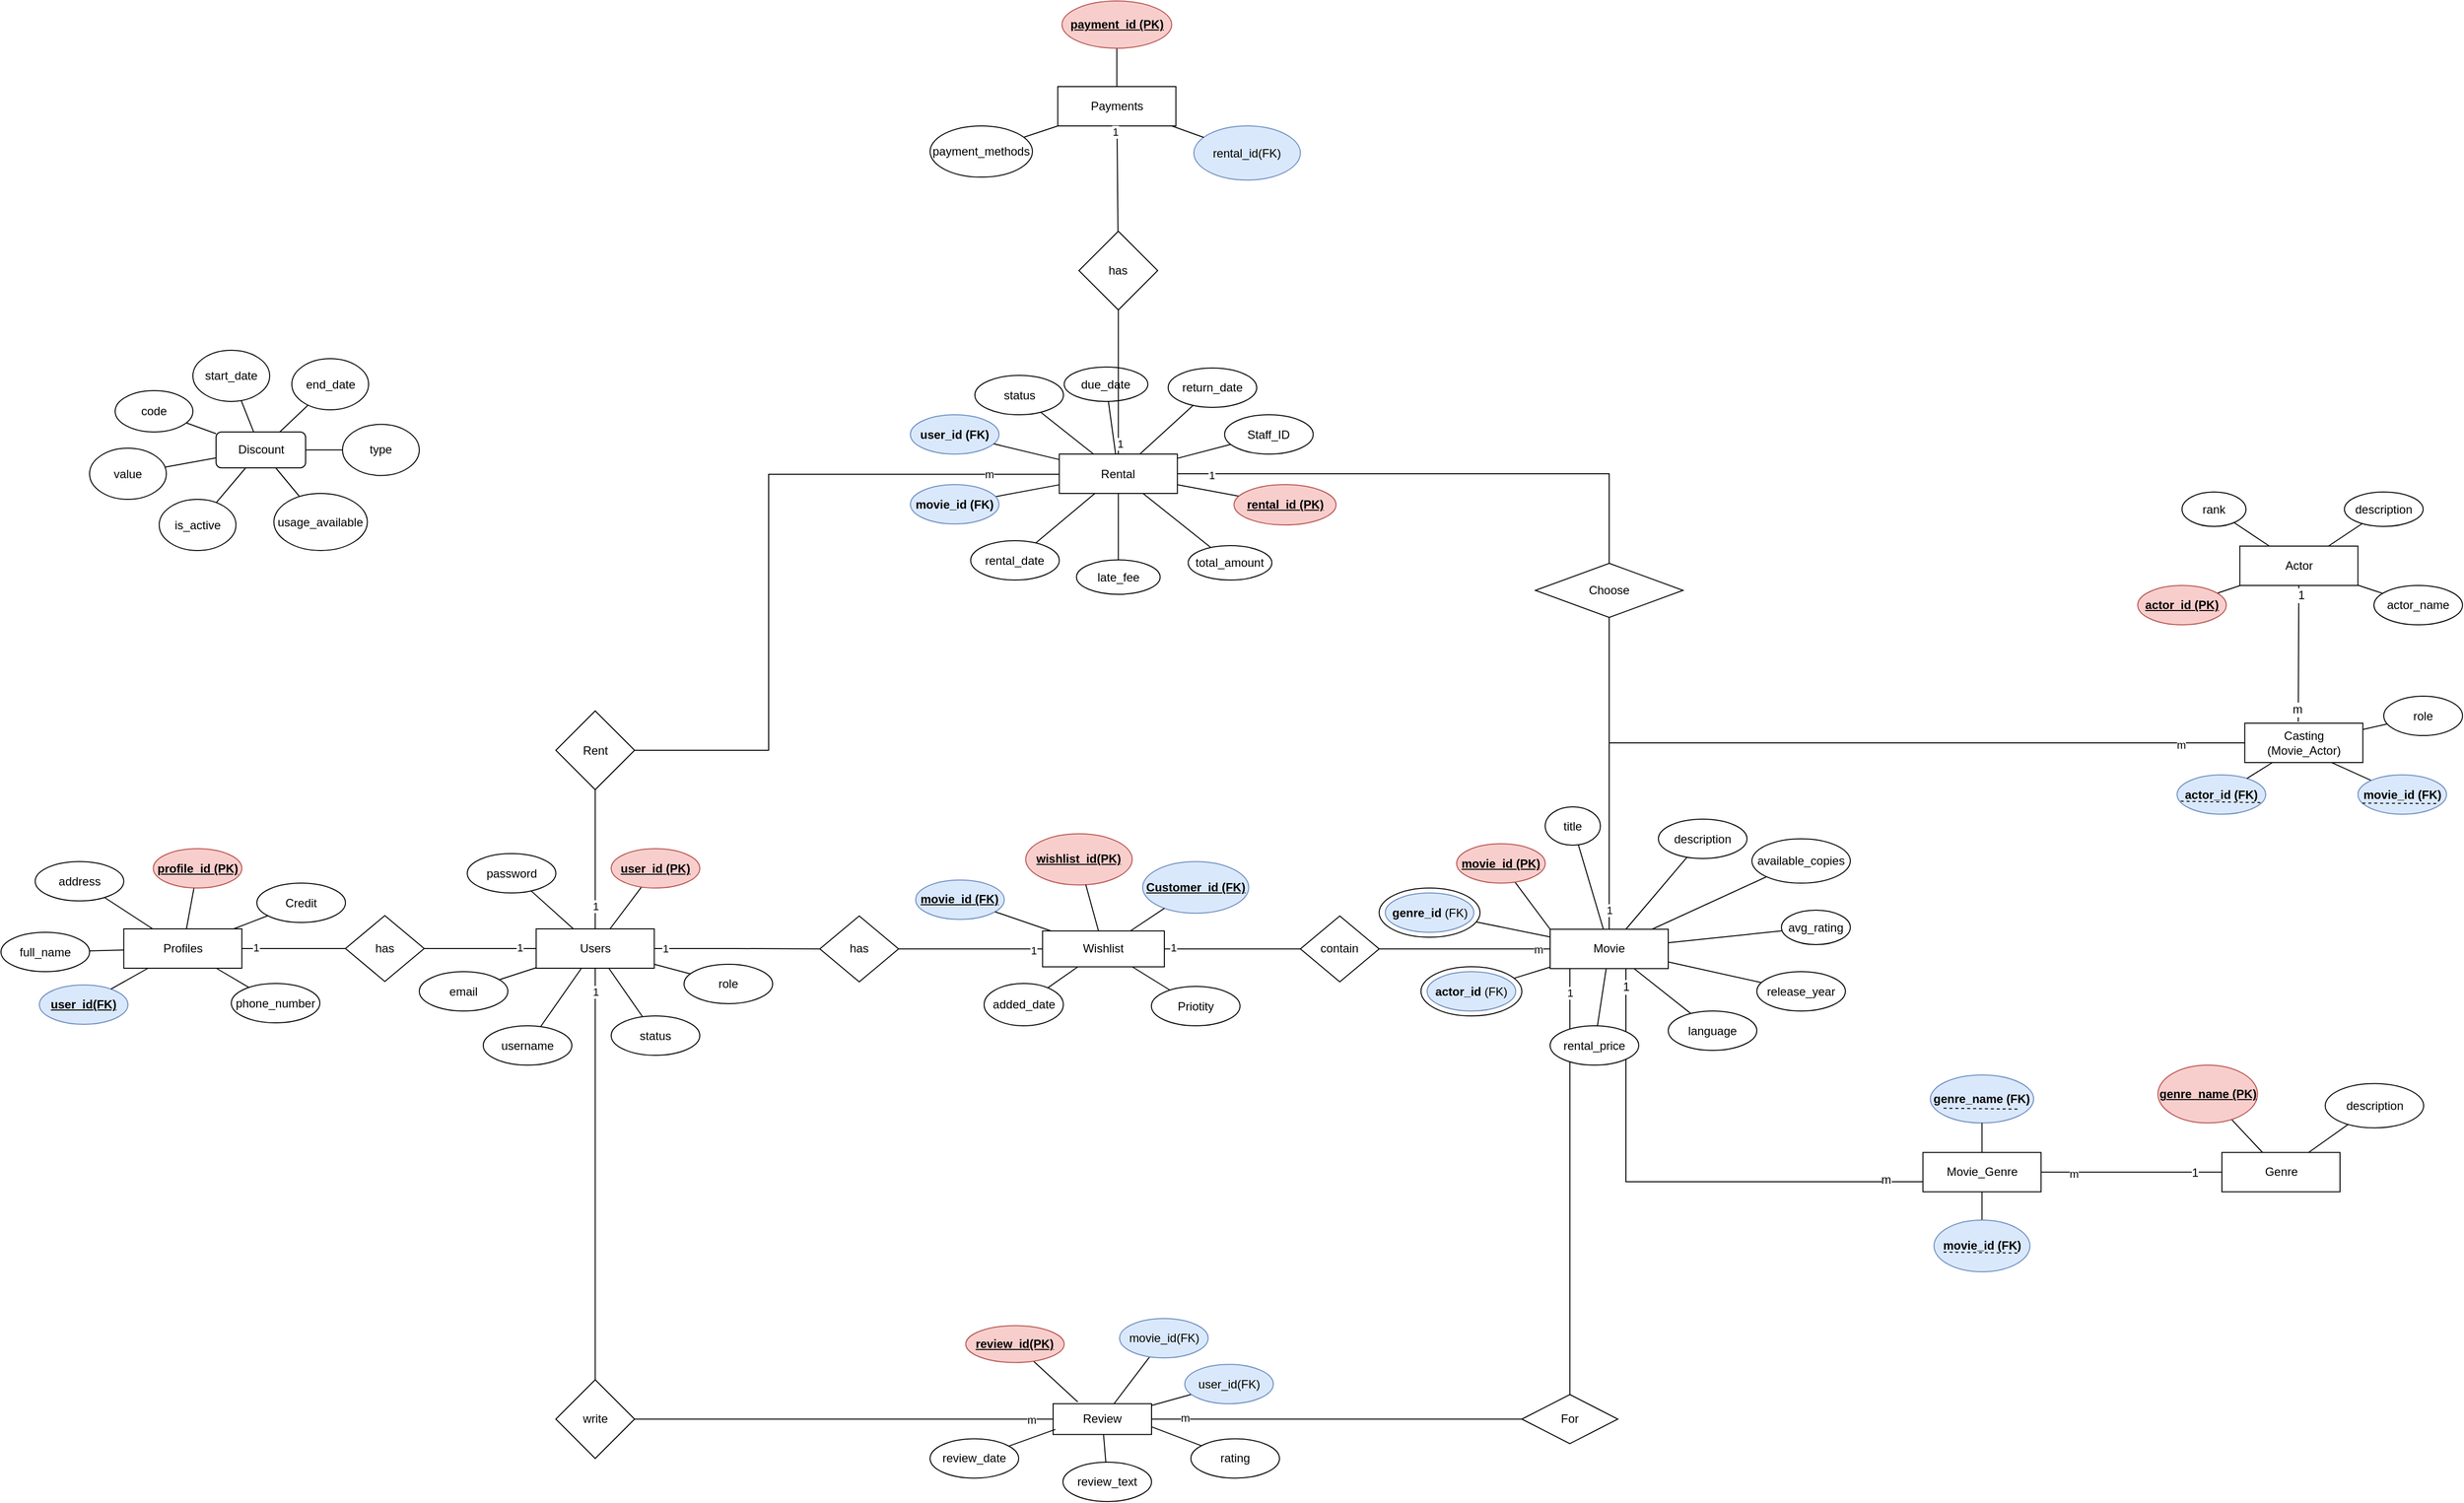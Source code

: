 <mxfile version="24.9.3">
  <diagram name="Page-1" id="xdNO-wtEi7Ypv27mEj1e">
    <mxGraphModel dx="570" dy="1417" grid="1" gridSize="13" guides="1" tooltips="1" connect="1" arrows="1" fold="1" page="1" pageScale="1" pageWidth="850" pageHeight="1100" math="0" shadow="0">
      <root>
        <mxCell id="0" />
        <mxCell id="1" parent="0" />
        <mxCell id="vwZq9Y9TnrJTcbUkJgKD-1" style="rounded=0;orthogonalLoop=1;jettySize=auto;html=1;fontSize=12;startSize=8;endSize=8;strokeColor=default;endArrow=none;endFill=0;startArrow=none;startFill=0;strokeWidth=1;" parent="1" source="vwZq9Y9TnrJTcbUkJgKD-8" target="vwZq9Y9TnrJTcbUkJgKD-15" edge="1">
          <mxGeometry relative="1" as="geometry" />
        </mxCell>
        <mxCell id="vwZq9Y9TnrJTcbUkJgKD-3" style="rounded=0;orthogonalLoop=1;jettySize=auto;html=1;fontSize=12;startSize=8;endSize=8;strokeColor=default;endArrow=none;endFill=0;startArrow=none;startFill=0;strokeWidth=1;" parent="1" source="vwZq9Y9TnrJTcbUkJgKD-8" target="vwZq9Y9TnrJTcbUkJgKD-11" edge="1">
          <mxGeometry relative="1" as="geometry" />
        </mxCell>
        <mxCell id="vwZq9Y9TnrJTcbUkJgKD-5" style="rounded=0;orthogonalLoop=1;jettySize=auto;html=1;fontSize=12;startSize=8;endSize=8;strokeColor=default;endArrow=none;endFill=0;startArrow=none;startFill=0;strokeWidth=1;" parent="1" source="vwZq9Y9TnrJTcbUkJgKD-8" target="vwZq9Y9TnrJTcbUkJgKD-14" edge="1">
          <mxGeometry relative="1" as="geometry" />
        </mxCell>
        <mxCell id="daBbPbXw10f9j0ik71Eo-80" value="" style="edgeStyle=orthogonalEdgeStyle;rounded=0;orthogonalLoop=1;jettySize=auto;html=1;endArrow=none;endFill=0;" parent="1" source="s_MkBN-XpcLLzXNuHTBb-1" target="daBbPbXw10f9j0ik71Eo-79" edge="1">
          <mxGeometry relative="1" as="geometry">
            <Array as="points">
              <mxPoint x="861" y="53" />
              <mxPoint x="861" y="53" />
            </Array>
          </mxGeometry>
        </mxCell>
        <mxCell id="daBbPbXw10f9j0ik71Eo-94" value="1" style="edgeLabel;html=1;align=center;verticalAlign=middle;resizable=0;points=[];" parent="daBbPbXw10f9j0ik71Eo-80" vertex="1" connectable="0">
          <mxGeometry x="0.876" y="-1" relative="1" as="geometry">
            <mxPoint as="offset" />
          </mxGeometry>
        </mxCell>
        <mxCell id="vwZq9Y9TnrJTcbUkJgKD-8" value="Users" style="whiteSpace=wrap;html=1;strokeColor=default;" parent="1" vertex="1">
          <mxGeometry x="543.75" y="33" width="120" height="40" as="geometry" />
        </mxCell>
        <mxCell id="vwZq9Y9TnrJTcbUkJgKD-11" value="role" style="ellipse;whiteSpace=wrap;html=1;" parent="1" vertex="1">
          <mxGeometry x="694" y="69" width="90" height="40" as="geometry" />
        </mxCell>
        <mxCell id="vwZq9Y9TnrJTcbUkJgKD-12" value="email" style="ellipse;whiteSpace=wrap;html=1;" parent="1" vertex="1">
          <mxGeometry x="425" y="76.5" width="90" height="40" as="geometry" />
        </mxCell>
        <mxCell id="vwZq9Y9TnrJTcbUkJgKD-13" value="password" style="ellipse;whiteSpace=wrap;html=1;" parent="1" vertex="1">
          <mxGeometry x="473.75" y="-43.5" width="90" height="40" as="geometry" />
        </mxCell>
        <mxCell id="vwZq9Y9TnrJTcbUkJgKD-14" value="username" style="ellipse;whiteSpace=wrap;html=1;" parent="1" vertex="1">
          <mxGeometry x="490" y="131.5" width="90" height="40" as="geometry" />
        </mxCell>
        <mxCell id="vwZq9Y9TnrJTcbUkJgKD-15" value="&lt;strong&gt;user_id&lt;/strong&gt; (PK)" style="ellipse;whiteSpace=wrap;html=1;fillColor=#f8cecc;strokeColor=#b85450;fontStyle=5" parent="1" vertex="1">
          <mxGeometry x="620" y="-48.5" width="90" height="40" as="geometry" />
        </mxCell>
        <mxCell id="vwZq9Y9TnrJTcbUkJgKD-17" style="rounded=0;orthogonalLoop=1;jettySize=auto;html=1;fontSize=12;startSize=8;endSize=8;strokeColor=default;endArrow=none;endFill=0;startArrow=none;startFill=0;strokeWidth=1;" parent="1" source="vwZq9Y9TnrJTcbUkJgKD-8" target="vwZq9Y9TnrJTcbUkJgKD-12" edge="1">
          <mxGeometry relative="1" as="geometry" />
        </mxCell>
        <mxCell id="vwZq9Y9TnrJTcbUkJgKD-19" style="rounded=0;orthogonalLoop=1;jettySize=auto;html=1;fontSize=12;startSize=8;endSize=8;strokeColor=default;endArrow=none;endFill=0;startArrow=none;startFill=0;strokeWidth=1;" parent="1" source="vwZq9Y9TnrJTcbUkJgKD-8" target="vwZq9Y9TnrJTcbUkJgKD-13" edge="1">
          <mxGeometry relative="1" as="geometry" />
        </mxCell>
        <mxCell id="vwZq9Y9TnrJTcbUkJgKD-20" style="edgeStyle=none;curved=0;rounded=0;orthogonalLoop=1;jettySize=auto;html=1;exitX=0;exitY=0;exitDx=0;exitDy=0;fontSize=12;startSize=8;endSize=8;strokeColor=default;endArrow=none;endFill=0;startArrow=none;startFill=0;strokeWidth=1;" parent="1" source="vwZq9Y9TnrJTcbUkJgKD-27" target="vwZq9Y9TnrJTcbUkJgKD-34" edge="1">
          <mxGeometry relative="1" as="geometry" />
        </mxCell>
        <mxCell id="vwZq9Y9TnrJTcbUkJgKD-21" style="edgeStyle=none;curved=0;rounded=0;orthogonalLoop=1;jettySize=auto;html=1;fontSize=12;startSize=8;endSize=8;strokeColor=default;endArrow=none;endFill=0;startArrow=none;startFill=0;strokeWidth=1;" parent="1" source="vwZq9Y9TnrJTcbUkJgKD-27" target="vwZq9Y9TnrJTcbUkJgKD-29" edge="1">
          <mxGeometry relative="1" as="geometry" />
        </mxCell>
        <mxCell id="vwZq9Y9TnrJTcbUkJgKD-22" style="edgeStyle=none;curved=0;rounded=0;orthogonalLoop=1;jettySize=auto;html=1;fontSize=12;startSize=8;endSize=8;strokeColor=default;endArrow=none;endFill=0;startArrow=none;startFill=0;strokeWidth=1;" parent="1" source="vwZq9Y9TnrJTcbUkJgKD-27" target="vwZq9Y9TnrJTcbUkJgKD-30" edge="1">
          <mxGeometry relative="1" as="geometry" />
        </mxCell>
        <mxCell id="vwZq9Y9TnrJTcbUkJgKD-23" style="edgeStyle=none;curved=0;rounded=0;orthogonalLoop=1;jettySize=auto;html=1;fontSize=12;startSize=8;endSize=8;strokeColor=default;endArrow=none;endFill=0;startArrow=none;startFill=0;strokeWidth=1;" parent="1" source="vwZq9Y9TnrJTcbUkJgKD-27" target="vwZq9Y9TnrJTcbUkJgKD-35" edge="1">
          <mxGeometry relative="1" as="geometry" />
        </mxCell>
        <mxCell id="vwZq9Y9TnrJTcbUkJgKD-24" style="edgeStyle=none;curved=0;rounded=0;orthogonalLoop=1;jettySize=auto;html=1;fontSize=12;startSize=8;endSize=8;strokeColor=default;endArrow=none;endFill=0;startArrow=none;startFill=0;strokeWidth=1;" parent="1" source="vwZq9Y9TnrJTcbUkJgKD-27" target="HvHesekv2nDa_G__FXom-8" edge="1">
          <mxGeometry relative="1" as="geometry" />
        </mxCell>
        <mxCell id="vwZq9Y9TnrJTcbUkJgKD-25" value="" style="edgeStyle=none;curved=1;rounded=0;orthogonalLoop=1;jettySize=auto;html=1;fontSize=12;startSize=8;endSize=8;endArrow=none;endFill=0;startArrow=none;startFill=0;" parent="1" source="vwZq9Y9TnrJTcbUkJgKD-27" target="vwZq9Y9TnrJTcbUkJgKD-39" edge="1">
          <mxGeometry relative="1" as="geometry" />
        </mxCell>
        <mxCell id="vwZq9Y9TnrJTcbUkJgKD-26" value="" style="edgeStyle=none;curved=1;rounded=0;orthogonalLoop=1;jettySize=auto;html=1;fontSize=12;startSize=8;endSize=8;targetPerimeterSpacing=-1;startArrow=none;startFill=0;endArrow=none;endFill=0;" parent="1" source="vwZq9Y9TnrJTcbUkJgKD-27" target="vwZq9Y9TnrJTcbUkJgKD-40" edge="1">
          <mxGeometry relative="1" as="geometry" />
        </mxCell>
        <mxCell id="vwZq9Y9TnrJTcbUkJgKD-27" value="Movie" style="whiteSpace=wrap;html=1;strokeColor=default;" parent="1" vertex="1">
          <mxGeometry x="1574" y="33.37" width="120" height="40" as="geometry" />
        </mxCell>
        <mxCell id="vwZq9Y9TnrJTcbUkJgKD-28" value="title" style="ellipse;whiteSpace=wrap;html=1;" parent="1" vertex="1">
          <mxGeometry x="1569" y="-91" width="56" height="39" as="geometry" />
        </mxCell>
        <mxCell id="vwZq9Y9TnrJTcbUkJgKD-29" value="release_year" style="ellipse;whiteSpace=wrap;html=1;" parent="1" vertex="1">
          <mxGeometry x="1784" y="76.5" width="90" height="40" as="geometry" />
        </mxCell>
        <mxCell id="vwZq9Y9TnrJTcbUkJgKD-30" value="language" style="ellipse;whiteSpace=wrap;html=1;" parent="1" vertex="1">
          <mxGeometry x="1694" y="116.5" width="90" height="40" as="geometry" />
        </mxCell>
        <mxCell id="vwZq9Y9TnrJTcbUkJgKD-31" value="&lt;strong&gt;genre_id&lt;/strong&gt; (FK)" style="ellipse;whiteSpace=wrap;html=1;fillColor=#dae8fc;strokeColor=#6c8ebf;" parent="1" vertex="1">
          <mxGeometry x="1406.5" y="-3.5" width="90" height="40" as="geometry" />
        </mxCell>
        <mxCell id="vwZq9Y9TnrJTcbUkJgKD-32" value="avg_rating" style="ellipse;whiteSpace=wrap;html=1;" parent="1" vertex="1">
          <mxGeometry x="1809" y="14" width="70" height="35" as="geometry" />
        </mxCell>
        <mxCell id="vwZq9Y9TnrJTcbUkJgKD-33" value="&lt;strong&gt;actor_id&lt;/strong&gt; (FK)" style="ellipse;whiteSpace=wrap;html=1;fillColor=#dae8fc;strokeColor=#6c8ebf;" parent="1" vertex="1">
          <mxGeometry x="1449" y="76.5" width="90" height="40" as="geometry" />
        </mxCell>
        <mxCell id="vwZq9Y9TnrJTcbUkJgKD-34" value="&lt;strong&gt;movie_id&lt;/strong&gt; (PK)" style="ellipse;whiteSpace=wrap;html=1;fillColor=#f8cecc;strokeColor=#b85450;fontStyle=5" parent="1" vertex="1">
          <mxGeometry x="1479" y="-53.5" width="90" height="40" as="geometry" />
        </mxCell>
        <mxCell id="vwZq9Y9TnrJTcbUkJgKD-35" value="description" style="ellipse;whiteSpace=wrap;html=1;" parent="1" vertex="1">
          <mxGeometry x="1684" y="-78.5" width="90" height="40" as="geometry" />
        </mxCell>
        <mxCell id="vwZq9Y9TnrJTcbUkJgKD-36" style="edgeStyle=none;curved=0;rounded=0;orthogonalLoop=1;jettySize=auto;html=1;fontSize=12;startSize=8;endSize=8;strokeColor=default;endArrow=none;endFill=0;startArrow=none;startFill=0;strokeWidth=1;" parent="1" source="vwZq9Y9TnrJTcbUkJgKD-27" target="HvHesekv2nDa_G__FXom-6" edge="1">
          <mxGeometry relative="1" as="geometry" />
        </mxCell>
        <mxCell id="vwZq9Y9TnrJTcbUkJgKD-37" style="edgeStyle=none;curved=0;rounded=0;orthogonalLoop=1;jettySize=auto;html=1;fontSize=12;startSize=8;endSize=8;strokeColor=default;endArrow=none;endFill=0;startArrow=none;startFill=0;strokeWidth=1;" parent="1" source="vwZq9Y9TnrJTcbUkJgKD-27" target="vwZq9Y9TnrJTcbUkJgKD-28" edge="1">
          <mxGeometry relative="1" as="geometry" />
        </mxCell>
        <mxCell id="vwZq9Y9TnrJTcbUkJgKD-38" style="edgeStyle=none;curved=0;rounded=0;orthogonalLoop=1;jettySize=auto;html=1;fontSize=12;startSize=8;endSize=8;strokeColor=default;endArrow=none;endFill=0;startArrow=none;startFill=0;strokeWidth=1;" parent="1" source="vwZq9Y9TnrJTcbUkJgKD-27" target="vwZq9Y9TnrJTcbUkJgKD-32" edge="1">
          <mxGeometry relative="1" as="geometry" />
        </mxCell>
        <mxCell id="vwZq9Y9TnrJTcbUkJgKD-40" value="available_copies" style="ellipse;whiteSpace=wrap;html=1;" parent="1" vertex="1">
          <mxGeometry x="1779" y="-58.5" width="100" height="45" as="geometry" />
        </mxCell>
        <mxCell id="vwZq9Y9TnrJTcbUkJgKD-41" style="edgeStyle=none;curved=0;rounded=0;orthogonalLoop=1;jettySize=auto;html=1;fontSize=12;startSize=8;endSize=8;strokeColor=default;endArrow=none;endFill=0;startArrow=none;startFill=0;strokeWidth=1;" parent="1" source="vwZq9Y9TnrJTcbUkJgKD-43" target="vwZq9Y9TnrJTcbUkJgKD-44" edge="1">
          <mxGeometry relative="1" as="geometry" />
        </mxCell>
        <mxCell id="vwZq9Y9TnrJTcbUkJgKD-42" value="" style="edgeStyle=none;curved=1;rounded=0;orthogonalLoop=1;jettySize=auto;html=1;fontSize=12;startSize=8;endSize=8;targetPerimeterSpacing=-1;startArrow=none;startFill=0;endArrow=none;endFill=0;" parent="1" source="vwZq9Y9TnrJTcbUkJgKD-43" target="vwZq9Y9TnrJTcbUkJgKD-45" edge="1">
          <mxGeometry relative="1" as="geometry" />
        </mxCell>
        <mxCell id="vwZq9Y9TnrJTcbUkJgKD-43" value="Genre" style="whiteSpace=wrap;html=1;strokeColor=default;" parent="1" vertex="1">
          <mxGeometry x="2256.51" y="260.25" width="120" height="40" as="geometry" />
        </mxCell>
        <mxCell id="vwZq9Y9TnrJTcbUkJgKD-44" value="&lt;strong&gt;genre_name&lt;/strong&gt;&amp;nbsp;(PK)" style="ellipse;whiteSpace=wrap;html=1;fillColor=#f8cecc;strokeColor=#b85450;fontStyle=5" parent="1" vertex="1">
          <mxGeometry x="2191.51" y="171.5" width="101.25" height="58.75" as="geometry" />
        </mxCell>
        <mxCell id="vwZq9Y9TnrJTcbUkJgKD-45" value="description" style="ellipse;whiteSpace=wrap;html=1;" parent="1" vertex="1">
          <mxGeometry x="2361.51" y="190.25" width="100" height="45" as="geometry" />
        </mxCell>
        <mxCell id="vwZq9Y9TnrJTcbUkJgKD-46" style="edgeStyle=none;curved=0;rounded=0;orthogonalLoop=1;jettySize=auto;html=1;fontSize=12;startSize=8;endSize=8;strokeColor=default;endArrow=none;endFill=0;startArrow=none;startFill=0;strokeWidth=1;" parent="1" source="vwZq9Y9TnrJTcbUkJgKD-53" target="vwZq9Y9TnrJTcbUkJgKD-55" edge="1">
          <mxGeometry relative="1" as="geometry" />
        </mxCell>
        <mxCell id="vwZq9Y9TnrJTcbUkJgKD-47" style="edgeStyle=orthogonalEdgeStyle;rounded=0;orthogonalLoop=1;jettySize=auto;html=1;fontSize=12;startSize=8;endSize=8;endArrow=none;endFill=0;" parent="1" source="vwZq9Y9TnrJTcbUkJgKD-53" target="vwZq9Y9TnrJTcbUkJgKD-27" edge="1">
          <mxGeometry relative="1" as="geometry">
            <Array as="points">
              <mxPoint x="1651" y="290" />
            </Array>
          </mxGeometry>
        </mxCell>
        <mxCell id="vwZq9Y9TnrJTcbUkJgKD-48" value="1" style="edgeLabel;html=1;align=center;verticalAlign=middle;resizable=0;points=[];fontSize=12;" parent="vwZq9Y9TnrJTcbUkJgKD-47" vertex="1" connectable="0">
          <mxGeometry x="0.823" relative="1" as="geometry">
            <mxPoint y="-28" as="offset" />
          </mxGeometry>
        </mxCell>
        <mxCell id="vwZq9Y9TnrJTcbUkJgKD-49" value="m" style="edgeLabel;html=1;align=center;verticalAlign=middle;resizable=0;points=[];fontSize=12;" parent="vwZq9Y9TnrJTcbUkJgKD-47" vertex="1" connectable="0">
          <mxGeometry x="-0.791" y="-2" relative="1" as="geometry">
            <mxPoint x="16" as="offset" />
          </mxGeometry>
        </mxCell>
        <mxCell id="vwZq9Y9TnrJTcbUkJgKD-50" style="edgeStyle=none;curved=1;rounded=0;orthogonalLoop=1;jettySize=auto;html=1;fontSize=12;startSize=8;endSize=8;endArrow=none;endFill=0;" parent="1" source="vwZq9Y9TnrJTcbUkJgKD-53" target="vwZq9Y9TnrJTcbUkJgKD-43" edge="1">
          <mxGeometry relative="1" as="geometry" />
        </mxCell>
        <mxCell id="vwZq9Y9TnrJTcbUkJgKD-51" value="1" style="edgeLabel;html=1;align=center;verticalAlign=middle;resizable=0;points=[];fontSize=12;" parent="vwZq9Y9TnrJTcbUkJgKD-50" vertex="1" connectable="0">
          <mxGeometry x="0.693" relative="1" as="geometry">
            <mxPoint as="offset" />
          </mxGeometry>
        </mxCell>
        <mxCell id="7WjgQxB0nHzjTj8IJ9Qh-1" value="m" style="edgeLabel;html=1;align=center;verticalAlign=middle;resizable=0;points=[];" parent="vwZq9Y9TnrJTcbUkJgKD-50" vertex="1" connectable="0">
          <mxGeometry x="-0.641" y="-1" relative="1" as="geometry">
            <mxPoint as="offset" />
          </mxGeometry>
        </mxCell>
        <mxCell id="vwZq9Y9TnrJTcbUkJgKD-53" value="Movie_Genre" style="whiteSpace=wrap;html=1;strokeColor=default;" parent="1" vertex="1">
          <mxGeometry x="1952.76" y="260.25" width="120" height="40" as="geometry" />
        </mxCell>
        <mxCell id="vwZq9Y9TnrJTcbUkJgKD-54" value="&lt;strong&gt;genre_name&lt;/strong&gt;&amp;nbsp;(FK)" style="ellipse;whiteSpace=wrap;html=1;fillColor=#dae8fc;strokeColor=#6c8ebf;fontStyle=1;direction=west;" parent="1" vertex="1">
          <mxGeometry x="1960.26" y="181.5" width="105" height="48.75" as="geometry" />
        </mxCell>
        <mxCell id="vwZq9Y9TnrJTcbUkJgKD-55" value="&lt;strong&gt;movie_id&lt;/strong&gt; (FK)" style="ellipse;whiteSpace=wrap;html=1;fillColor=#dae8fc;strokeColor=#6c8ebf;fontStyle=1" parent="1" vertex="1">
          <mxGeometry x="1964.01" y="329" width="97.5" height="52.5" as="geometry" />
        </mxCell>
        <mxCell id="vwZq9Y9TnrJTcbUkJgKD-56" style="edgeStyle=none;curved=0;rounded=0;orthogonalLoop=1;jettySize=auto;html=1;fontSize=12;startSize=8;endSize=8;strokeColor=default;endArrow=none;endFill=0;startArrow=none;startFill=0;strokeWidth=1;" parent="1" source="vwZq9Y9TnrJTcbUkJgKD-53" target="vwZq9Y9TnrJTcbUkJgKD-54" edge="1">
          <mxGeometry relative="1" as="geometry" />
        </mxCell>
        <mxCell id="vwZq9Y9TnrJTcbUkJgKD-57" style="edgeStyle=none;curved=0;rounded=0;orthogonalLoop=1;jettySize=auto;html=1;fontSize=12;startSize=8;endSize=8;strokeColor=default;endArrow=none;endFill=0;startArrow=none;startFill=0;strokeWidth=1;" parent="1" source="vwZq9Y9TnrJTcbUkJgKD-58" target="vwZq9Y9TnrJTcbUkJgKD-60" edge="1">
          <mxGeometry relative="1" as="geometry" />
        </mxCell>
        <mxCell id="vwZq9Y9TnrJTcbUkJgKD-58" value="Actor" style="whiteSpace=wrap;html=1;strokeColor=default;" parent="1" vertex="1">
          <mxGeometry x="2274.75" y="-356" width="120" height="40" as="geometry" />
        </mxCell>
        <mxCell id="vwZq9Y9TnrJTcbUkJgKD-59" value="actor_name" style="ellipse;whiteSpace=wrap;html=1;" parent="1" vertex="1">
          <mxGeometry x="2411" y="-316" width="90" height="40" as="geometry" />
        </mxCell>
        <mxCell id="vwZq9Y9TnrJTcbUkJgKD-60" value="&lt;strong&gt;actor_id&lt;/strong&gt; (PK)" style="ellipse;whiteSpace=wrap;html=1;fillColor=#f8cecc;strokeColor=#b85450;fontStyle=5;align=center;" parent="1" vertex="1">
          <mxGeometry x="2171" y="-316" width="90" height="40" as="geometry" />
        </mxCell>
        <mxCell id="vwZq9Y9TnrJTcbUkJgKD-61" style="edgeStyle=none;curved=0;rounded=0;orthogonalLoop=1;jettySize=auto;html=1;fontSize=12;startSize=8;endSize=8;strokeColor=default;endArrow=none;endFill=0;startArrow=none;startFill=0;strokeWidth=1;" parent="1" source="vwZq9Y9TnrJTcbUkJgKD-58" target="vwZq9Y9TnrJTcbUkJgKD-59" edge="1">
          <mxGeometry relative="1" as="geometry" />
        </mxCell>
        <mxCell id="vwZq9Y9TnrJTcbUkJgKD-62" style="edgeStyle=none;curved=0;rounded=0;orthogonalLoop=1;jettySize=auto;html=1;exitX=0;exitY=0;exitDx=0;exitDy=0;fontSize=12;startSize=8;endSize=8;strokeColor=default;endArrow=none;endFill=0;startArrow=none;startFill=0;strokeWidth=1;" parent="1" source="vwZq9Y9TnrJTcbUkJgKD-66" target="vwZq9Y9TnrJTcbUkJgKD-69" edge="1">
          <mxGeometry relative="1" as="geometry" />
        </mxCell>
        <mxCell id="vwZq9Y9TnrJTcbUkJgKD-63" style="edgeStyle=orthogonalEdgeStyle;rounded=0;orthogonalLoop=1;jettySize=auto;html=1;entryX=0.5;entryY=0;entryDx=0;entryDy=0;fontSize=12;startSize=8;endSize=8;endArrow=none;endFill=0;" parent="1" source="vwZq9Y9TnrJTcbUkJgKD-66" target="vwZq9Y9TnrJTcbUkJgKD-27" edge="1">
          <mxGeometry relative="1" as="geometry" />
        </mxCell>
        <mxCell id="7WjgQxB0nHzjTj8IJ9Qh-6" value="m" style="edgeLabel;html=1;align=center;verticalAlign=middle;resizable=0;points=[];" parent="vwZq9Y9TnrJTcbUkJgKD-63" vertex="1" connectable="0">
          <mxGeometry x="-0.844" y="2" relative="1" as="geometry">
            <mxPoint as="offset" />
          </mxGeometry>
        </mxCell>
        <mxCell id="vwZq9Y9TnrJTcbUkJgKD-66" value="Casting (Movie_Actor)" style="whiteSpace=wrap;html=1;strokeColor=default;" parent="1" vertex="1">
          <mxGeometry x="2279.75" y="-176" width="120" height="40" as="geometry" />
        </mxCell>
        <mxCell id="vwZq9Y9TnrJTcbUkJgKD-68" value="&lt;strong&gt;actor_id&lt;/strong&gt; (FK)" style="ellipse;whiteSpace=wrap;html=1;fillColor=#dae8fc;strokeColor=#6c8ebf;fontStyle=1" parent="1" vertex="1">
          <mxGeometry x="2211" y="-123.5" width="90" height="40" as="geometry" />
        </mxCell>
        <mxCell id="vwZq9Y9TnrJTcbUkJgKD-69" value="&lt;strong&gt;movie_id&lt;/strong&gt; (FK)" style="ellipse;whiteSpace=wrap;html=1;fillColor=#dae8fc;strokeColor=#6c8ebf;fontStyle=1;" parent="1" vertex="1">
          <mxGeometry x="2394.75" y="-123.5" width="90" height="40" as="geometry" />
        </mxCell>
        <mxCell id="vwZq9Y9TnrJTcbUkJgKD-70" style="edgeStyle=none;curved=0;rounded=0;orthogonalLoop=1;jettySize=auto;html=1;fontSize=12;startSize=8;endSize=8;strokeColor=default;endArrow=none;endFill=0;startArrow=none;startFill=0;strokeWidth=1;" parent="1" source="vwZq9Y9TnrJTcbUkJgKD-66" target="vwZq9Y9TnrJTcbUkJgKD-68" edge="1">
          <mxGeometry relative="1" as="geometry" />
        </mxCell>
        <mxCell id="vwZq9Y9TnrJTcbUkJgKD-72" style="edgeStyle=none;curved=0;rounded=0;orthogonalLoop=1;jettySize=auto;html=1;fontSize=12;startSize=8;endSize=8;strokeColor=default;endArrow=none;endFill=0;startArrow=none;startFill=0;strokeWidth=1;" parent="1" source="vwZq9Y9TnrJTcbUkJgKD-80" target="vwZq9Y9TnrJTcbUkJgKD-85" edge="1">
          <mxGeometry relative="1" as="geometry" />
        </mxCell>
        <mxCell id="vwZq9Y9TnrJTcbUkJgKD-74" style="edgeStyle=none;curved=0;rounded=0;orthogonalLoop=1;jettySize=auto;html=1;fontSize=12;startSize=8;endSize=8;strokeColor=default;endArrow=none;endFill=0;startArrow=none;startFill=0;strokeWidth=1;" parent="1" source="vwZq9Y9TnrJTcbUkJgKD-80" target="vwZq9Y9TnrJTcbUkJgKD-82" edge="1">
          <mxGeometry relative="1" as="geometry" />
        </mxCell>
        <mxCell id="vwZq9Y9TnrJTcbUkJgKD-75" style="edgeStyle=none;curved=0;rounded=0;orthogonalLoop=1;jettySize=auto;html=1;fontSize=12;startSize=8;endSize=8;strokeColor=default;endArrow=none;endFill=0;startArrow=none;startFill=0;strokeWidth=1;" parent="1" source="vwZq9Y9TnrJTcbUkJgKD-80" target="vwZq9Y9TnrJTcbUkJgKD-84" edge="1">
          <mxGeometry relative="1" as="geometry" />
        </mxCell>
        <mxCell id="vwZq9Y9TnrJTcbUkJgKD-76" value="" style="edgeStyle=none;curved=1;rounded=0;orthogonalLoop=1;jettySize=auto;html=1;fontSize=12;startSize=8;endSize=8;endArrow=none;endFill=0;startArrow=none;startFill=0;" parent="1" source="vwZq9Y9TnrJTcbUkJgKD-80" target="vwZq9Y9TnrJTcbUkJgKD-87" edge="1">
          <mxGeometry relative="1" as="geometry" />
        </mxCell>
        <mxCell id="vwZq9Y9TnrJTcbUkJgKD-77" value="" style="edgeStyle=none;curved=1;rounded=0;orthogonalLoop=1;jettySize=auto;html=1;fontSize=12;startSize=8;endSize=8;targetPerimeterSpacing=-1;startArrow=none;startFill=0;endArrow=none;endFill=0;" parent="1" source="vwZq9Y9TnrJTcbUkJgKD-80" target="vwZq9Y9TnrJTcbUkJgKD-88" edge="1">
          <mxGeometry relative="1" as="geometry" />
        </mxCell>
        <mxCell id="a7wCdL0YuHwY793Ek5zo-3" style="edgeStyle=orthogonalEdgeStyle;rounded=0;orthogonalLoop=1;jettySize=auto;html=1;endArrow=none;endFill=0;" parent="1" source="vwZq9Y9TnrJTcbUkJgKD-80" target="vwZq9Y9TnrJTcbUkJgKD-94" edge="1">
          <mxGeometry relative="1" as="geometry">
            <Array as="points" />
          </mxGeometry>
        </mxCell>
        <mxCell id="a7wCdL0YuHwY793Ek5zo-6" value="1" style="edgeLabel;html=1;align=center;verticalAlign=middle;resizable=0;points=[];" parent="a7wCdL0YuHwY793Ek5zo-3" vertex="1" connectable="0">
          <mxGeometry x="-0.872" y="-1" relative="1" as="geometry">
            <mxPoint as="offset" />
          </mxGeometry>
        </mxCell>
        <mxCell id="vwZq9Y9TnrJTcbUkJgKD-80" value="Rental" style="whiteSpace=wrap;html=1;strokeColor=default;" parent="1" vertex="1">
          <mxGeometry x="1075.25" y="-449.5" width="120" height="40" as="geometry" />
        </mxCell>
        <mxCell id="vwZq9Y9TnrJTcbUkJgKD-83" value="&lt;strong&gt;user_id&lt;/strong&gt; (FK)" style="ellipse;whiteSpace=wrap;html=1;fillColor=#dae8fc;strokeColor=#6c8ebf;fontStyle=1" parent="1" vertex="1">
          <mxGeometry x="924" y="-489.5" width="90" height="40" as="geometry" />
        </mxCell>
        <mxCell id="vwZq9Y9TnrJTcbUkJgKD-84" value="&lt;strong&gt;movie_id&lt;/strong&gt; (FK)" style="ellipse;whiteSpace=wrap;html=1;fillColor=#dae8fc;strokeColor=#6c8ebf;fontStyle=1" parent="1" vertex="1">
          <mxGeometry x="924" y="-418.5" width="90" height="40" as="geometry" />
        </mxCell>
        <mxCell id="vwZq9Y9TnrJTcbUkJgKD-85" value="&lt;strong&gt;rental_id&lt;/strong&gt; (PK)" style="ellipse;whiteSpace=wrap;html=1;fillColor=#f8cecc;strokeColor=#b85450;fontStyle=5" parent="1" vertex="1">
          <mxGeometry x="1252.75" y="-418.5" width="103.75" height="41" as="geometry" />
        </mxCell>
        <mxCell id="vwZq9Y9TnrJTcbUkJgKD-86" style="edgeStyle=none;curved=0;rounded=0;orthogonalLoop=1;jettySize=auto;html=1;fontSize=12;startSize=8;endSize=8;strokeColor=default;endArrow=none;endFill=0;startArrow=none;startFill=0;strokeWidth=1;" parent="1" source="vwZq9Y9TnrJTcbUkJgKD-80" target="vwZq9Y9TnrJTcbUkJgKD-83" edge="1">
          <mxGeometry relative="1" as="geometry" />
        </mxCell>
        <mxCell id="vwZq9Y9TnrJTcbUkJgKD-87" value="rental_date" style="ellipse;whiteSpace=wrap;html=1;" parent="1" vertex="1">
          <mxGeometry x="985.25" y="-361.5" width="90" height="40" as="geometry" />
        </mxCell>
        <mxCell id="vwZq9Y9TnrJTcbUkJgKD-88" value="late_fee" style="ellipse;whiteSpace=wrap;html=1;" parent="1" vertex="1">
          <mxGeometry x="1092.75" y="-342" width="85" height="35" as="geometry" />
        </mxCell>
        <mxCell id="vwZq9Y9TnrJTcbUkJgKD-92" style="edgeStyle=orthogonalEdgeStyle;rounded=0;orthogonalLoop=1;jettySize=auto;html=1;fontSize=12;startSize=8;endSize=8;endArrow=none;endFill=0;exitX=0.5;exitY=1;exitDx=0;exitDy=0;" parent="1" source="vwZq9Y9TnrJTcbUkJgKD-94" target="vwZq9Y9TnrJTcbUkJgKD-27" edge="1">
          <mxGeometry relative="1" as="geometry">
            <Array as="points" />
          </mxGeometry>
        </mxCell>
        <mxCell id="MY8bs-RQkO05MQZ8Xh-i-11" value="1" style="edgeLabel;html=1;align=center;verticalAlign=middle;resizable=0;points=[];" parent="vwZq9Y9TnrJTcbUkJgKD-92" vertex="1" connectable="0">
          <mxGeometry x="0.486" y="1" relative="1" as="geometry">
            <mxPoint x="-1" y="62" as="offset" />
          </mxGeometry>
        </mxCell>
        <mxCell id="vwZq9Y9TnrJTcbUkJgKD-94" value="Choose" style="rhombus;whiteSpace=wrap;html=1;" parent="1" vertex="1">
          <mxGeometry x="1559" y="-338.5" width="150" height="55" as="geometry" />
        </mxCell>
        <mxCell id="vwZq9Y9TnrJTcbUkJgKD-95" style="edgeStyle=none;curved=1;rounded=0;orthogonalLoop=1;jettySize=auto;html=1;entryX=0.453;entryY=-0.033;entryDx=0;entryDy=0;entryPerimeter=0;fontSize=12;startSize=8;endSize=8;endArrow=none;endFill=0;" parent="1" source="vwZq9Y9TnrJTcbUkJgKD-58" target="vwZq9Y9TnrJTcbUkJgKD-66" edge="1">
          <mxGeometry relative="1" as="geometry" />
        </mxCell>
        <mxCell id="vwZq9Y9TnrJTcbUkJgKD-96" value="1" style="edgeLabel;html=1;align=center;verticalAlign=middle;resizable=0;points=[];fontSize=12;" parent="vwZq9Y9TnrJTcbUkJgKD-95" vertex="1" connectable="0">
          <mxGeometry x="-0.856" y="2" relative="1" as="geometry">
            <mxPoint as="offset" />
          </mxGeometry>
        </mxCell>
        <mxCell id="vwZq9Y9TnrJTcbUkJgKD-97" value="m" style="edgeLabel;html=1;align=center;verticalAlign=middle;resizable=0;points=[];fontSize=12;" parent="vwZq9Y9TnrJTcbUkJgKD-95" vertex="1" connectable="0">
          <mxGeometry x="0.808" y="-1" relative="1" as="geometry">
            <mxPoint as="offset" />
          </mxGeometry>
        </mxCell>
        <mxCell id="HvHesekv2nDa_G__FXom-3" value="" style="endArrow=none;dashed=1;html=1;rounded=0;exitX=0.051;exitY=0.718;exitDx=0;exitDy=0;exitPerimeter=0;entryX=0.919;entryY=0.73;entryDx=0;entryDy=0;entryPerimeter=0;" parent="1" source="vwZq9Y9TnrJTcbUkJgKD-69" target="vwZq9Y9TnrJTcbUkJgKD-69" edge="1">
          <mxGeometry width="50" height="50" relative="1" as="geometry">
            <mxPoint x="2159.75" y="-106" as="sourcePoint" />
            <mxPoint x="2209.75" y="-156" as="targetPoint" />
          </mxGeometry>
        </mxCell>
        <mxCell id="HvHesekv2nDa_G__FXom-4" value="" style="endArrow=none;dashed=1;html=1;rounded=0;exitX=0.041;exitY=0.67;exitDx=0;exitDy=0;exitPerimeter=0;entryX=0.961;entryY=0.706;entryDx=0;entryDy=0;entryPerimeter=0;" parent="1" source="vwZq9Y9TnrJTcbUkJgKD-68" target="vwZq9Y9TnrJTcbUkJgKD-68" edge="1">
          <mxGeometry width="50" height="50" relative="1" as="geometry">
            <mxPoint x="2049.75" y="-86.24" as="sourcePoint" />
            <mxPoint x="2127.75" y="-86.24" as="targetPoint" />
          </mxGeometry>
        </mxCell>
        <mxCell id="HvHesekv2nDa_G__FXom-6" value="" style="ellipse;whiteSpace=wrap;html=1;gradientColor=none;fillStyle=dashed;fillColor=none;" parent="1" vertex="1">
          <mxGeometry x="1400.25" y="-8.5" width="102.5" height="50" as="geometry" />
        </mxCell>
        <mxCell id="HvHesekv2nDa_G__FXom-8" value="" style="ellipse;whiteSpace=wrap;html=1;gradientColor=none;fillStyle=dashed;fillColor=none;" parent="1" vertex="1">
          <mxGeometry x="1442.75" y="71.5" width="102.5" height="50" as="geometry" />
        </mxCell>
        <mxCell id="HvHesekv2nDa_G__FXom-17" value="" style="rounded=0;orthogonalLoop=1;jettySize=auto;html=1;endArrow=none;endFill=0;" parent="1" target="HvHesekv2nDa_G__FXom-16" edge="1">
          <mxGeometry relative="1" as="geometry">
            <mxPoint x="1094" y="513.75" as="sourcePoint" />
          </mxGeometry>
        </mxCell>
        <mxCell id="HvHesekv2nDa_G__FXom-13" value="Review" style="rounded=0;whiteSpace=wrap;html=1;" parent="1" vertex="1">
          <mxGeometry x="1069" y="515.62" width="100" height="31.25" as="geometry" />
        </mxCell>
        <mxCell id="HvHesekv2nDa_G__FXom-16" value="review_id(PK)" style="ellipse;whiteSpace=wrap;html=1;rounded=0;fontStyle=5;fillColor=#f8cecc;strokeColor=#b85450;" parent="1" vertex="1">
          <mxGeometry x="980.25" y="436.25" width="100" height="37.5" as="geometry" />
        </mxCell>
        <mxCell id="HvHesekv2nDa_G__FXom-22" style="rounded=0;orthogonalLoop=1;jettySize=auto;html=1;endArrow=none;endFill=0;" parent="1" source="HvHesekv2nDa_G__FXom-18" target="HvHesekv2nDa_G__FXom-13" edge="1">
          <mxGeometry relative="1" as="geometry" />
        </mxCell>
        <mxCell id="HvHesekv2nDa_G__FXom-18" value="review_text" style="ellipse;whiteSpace=wrap;html=1;" parent="1" vertex="1">
          <mxGeometry x="1079" y="575" width="90" height="40" as="geometry" />
        </mxCell>
        <mxCell id="HvHesekv2nDa_G__FXom-19" value="review_date" style="ellipse;whiteSpace=wrap;html=1;" parent="1" vertex="1">
          <mxGeometry x="944" y="551.25" width="90" height="40" as="geometry" />
        </mxCell>
        <mxCell id="HvHesekv2nDa_G__FXom-23" style="rounded=0;orthogonalLoop=1;jettySize=auto;html=1;endArrow=none;endFill=0;" parent="1" source="HvHesekv2nDa_G__FXom-20" target="HvHesekv2nDa_G__FXom-13" edge="1">
          <mxGeometry relative="1" as="geometry" />
        </mxCell>
        <mxCell id="HvHesekv2nDa_G__FXom-20" value="user_id(FK)" style="ellipse;whiteSpace=wrap;html=1;fillColor=#dae8fc;strokeColor=#6c8ebf;" parent="1" vertex="1">
          <mxGeometry x="1202.75" y="475.62" width="90" height="40" as="geometry" />
        </mxCell>
        <mxCell id="HvHesekv2nDa_G__FXom-21" style="rounded=0;orthogonalLoop=1;jettySize=auto;html=1;entryX=0.023;entryY=0.835;entryDx=0;entryDy=0;entryPerimeter=0;endArrow=none;endFill=0;" parent="1" source="HvHesekv2nDa_G__FXom-19" target="HvHesekv2nDa_G__FXom-13" edge="1">
          <mxGeometry relative="1" as="geometry">
            <mxPoint x="1024" y="635" as="sourcePoint" />
          </mxGeometry>
        </mxCell>
        <mxCell id="HvHesekv2nDa_G__FXom-25" style="rounded=0;orthogonalLoop=1;jettySize=auto;html=1;entryX=1;entryY=0.75;entryDx=0;entryDy=0;endArrow=none;endFill=0;" parent="1" source="HvHesekv2nDa_G__FXom-24" target="HvHesekv2nDa_G__FXom-13" edge="1">
          <mxGeometry relative="1" as="geometry">
            <mxPoint x="1214.355" y="555.986" as="sourcePoint" />
          </mxGeometry>
        </mxCell>
        <mxCell id="HvHesekv2nDa_G__FXom-24" value="rating" style="ellipse;whiteSpace=wrap;html=1;" parent="1" vertex="1">
          <mxGeometry x="1209" y="551.25" width="90" height="40" as="geometry" />
        </mxCell>
        <mxCell id="HvHesekv2nDa_G__FXom-27" style="rounded=0;orthogonalLoop=1;jettySize=auto;html=1;endArrow=none;endFill=0;" parent="1" source="HvHesekv2nDa_G__FXom-26" target="HvHesekv2nDa_G__FXom-13" edge="1">
          <mxGeometry relative="1" as="geometry" />
        </mxCell>
        <mxCell id="HvHesekv2nDa_G__FXom-26" value="movie_id(FK)" style="ellipse;whiteSpace=wrap;html=1;fillColor=#dae8fc;strokeColor=#6c8ebf;" parent="1" vertex="1">
          <mxGeometry x="1136.5" y="429" width="90" height="40" as="geometry" />
        </mxCell>
        <mxCell id="nalIL6NrAGeNrtfmA-32-5" style="edgeStyle=orthogonalEdgeStyle;rounded=0;orthogonalLoop=1;jettySize=auto;html=1;fontSize=12;startSize=8;endSize=8;endArrow=none;endFill=0;" parent="1" source="nalIL6NrAGeNrtfmA-32-7" target="vwZq9Y9TnrJTcbUkJgKD-80" edge="1">
          <mxGeometry relative="1" as="geometry">
            <mxPoint x="1114.47" y="-68.5" as="sourcePoint" />
            <Array as="points">
              <mxPoint x="780" y="-148" />
              <mxPoint x="780" y="-429" />
            </Array>
          </mxGeometry>
        </mxCell>
        <mxCell id="a7wCdL0YuHwY793Ek5zo-5" value="m" style="edgeLabel;html=1;align=center;verticalAlign=middle;resizable=0;points=[];" parent="nalIL6NrAGeNrtfmA-32-5" vertex="1" connectable="0">
          <mxGeometry x="0.848" relative="1" as="geometry">
            <mxPoint x="-18" as="offset" />
          </mxGeometry>
        </mxCell>
        <mxCell id="nalIL6NrAGeNrtfmA-32-7" value="Re&lt;span style=&quot;background-color: initial;&quot;&gt;nt&lt;/span&gt;" style="rhombus;whiteSpace=wrap;html=1;" parent="1" vertex="1">
          <mxGeometry x="563.75" y="-188.5" width="80" height="80" as="geometry" />
        </mxCell>
        <mxCell id="vwZq9Y9TnrJTcbUkJgKD-82" value="return_date" style="ellipse;whiteSpace=wrap;html=1;" parent="1" vertex="1">
          <mxGeometry x="1185.88" y="-537" width="90" height="40" as="geometry" />
        </mxCell>
        <mxCell id="MY8bs-RQkO05MQZ8Xh-i-2" value="write" style="rhombus;whiteSpace=wrap;html=1;" parent="1" vertex="1">
          <mxGeometry x="563.75" y="491.24" width="80" height="80" as="geometry" />
        </mxCell>
        <mxCell id="MY8bs-RQkO05MQZ8Xh-i-3" value="" style="endArrow=none;html=1;rounded=0;" parent="1" source="vwZq9Y9TnrJTcbUkJgKD-8" target="MY8bs-RQkO05MQZ8Xh-i-2" edge="1">
          <mxGeometry width="50" height="50" relative="1" as="geometry">
            <mxPoint x="890" y="89" as="sourcePoint" />
            <mxPoint x="940" y="39" as="targetPoint" />
          </mxGeometry>
        </mxCell>
        <mxCell id="7WjgQxB0nHzjTj8IJ9Qh-5" value="1" style="edgeLabel;html=1;align=center;verticalAlign=middle;resizable=0;points=[];" parent="MY8bs-RQkO05MQZ8Xh-i-3" vertex="1" connectable="0">
          <mxGeometry x="-0.885" relative="1" as="geometry">
            <mxPoint as="offset" />
          </mxGeometry>
        </mxCell>
        <mxCell id="MY8bs-RQkO05MQZ8Xh-i-4" value="" style="endArrow=none;html=1;rounded=0;edgeStyle=orthogonalEdgeStyle;" parent="1" source="HvHesekv2nDa_G__FXom-13" target="MY8bs-RQkO05MQZ8Xh-i-2" edge="1">
          <mxGeometry width="50" height="50" relative="1" as="geometry">
            <mxPoint x="1154" y="211.25" as="sourcePoint" />
            <mxPoint x="1204" y="161.25" as="targetPoint" />
          </mxGeometry>
        </mxCell>
        <mxCell id="7WjgQxB0nHzjTj8IJ9Qh-4" value="m" style="edgeLabel;html=1;align=center;verticalAlign=middle;resizable=0;points=[];" parent="MY8bs-RQkO05MQZ8Xh-i-4" vertex="1" connectable="0">
          <mxGeometry x="-0.897" relative="1" as="geometry">
            <mxPoint as="offset" />
          </mxGeometry>
        </mxCell>
        <mxCell id="MY8bs-RQkO05MQZ8Xh-i-7" value="" style="endArrow=none;html=1;rounded=0;" parent="1" source="vwZq9Y9TnrJTcbUkJgKD-8" target="nalIL6NrAGeNrtfmA-32-7" edge="1">
          <mxGeometry width="50" height="50" relative="1" as="geometry">
            <mxPoint x="720" y="59.0" as="sourcePoint" />
            <mxPoint x="770" y="9.0" as="targetPoint" />
          </mxGeometry>
        </mxCell>
        <mxCell id="MY8bs-RQkO05MQZ8Xh-i-8" value="1" style="edgeLabel;html=1;align=center;verticalAlign=middle;resizable=0;points=[];" parent="MY8bs-RQkO05MQZ8Xh-i-7" vertex="1" connectable="0">
          <mxGeometry x="-0.673" relative="1" as="geometry">
            <mxPoint as="offset" />
          </mxGeometry>
        </mxCell>
        <mxCell id="MY8bs-RQkO05MQZ8Xh-i-9" value="" style="endArrow=none;dashed=1;html=1;rounded=0;exitX=0.051;exitY=0.718;exitDx=0;exitDy=0;exitPerimeter=0;entryX=0.919;entryY=0.73;entryDx=0;entryDy=0;entryPerimeter=0;" parent="1" edge="1">
          <mxGeometry width="50" height="50" relative="1" as="geometry">
            <mxPoint x="1973.76" y="361.5" as="sourcePoint" />
            <mxPoint x="2051.76" y="362.5" as="targetPoint" />
          </mxGeometry>
        </mxCell>
        <mxCell id="MY8bs-RQkO05MQZ8Xh-i-10" value="" style="endArrow=none;dashed=1;html=1;rounded=0;exitX=0.051;exitY=0.718;exitDx=0;exitDy=0;exitPerimeter=0;entryX=0.919;entryY=0.73;entryDx=0;entryDy=0;entryPerimeter=0;" parent="1" edge="1">
          <mxGeometry width="50" height="50" relative="1" as="geometry">
            <mxPoint x="1973.76" y="215.25" as="sourcePoint" />
            <mxPoint x="2051.76" y="216.25" as="targetPoint" />
          </mxGeometry>
        </mxCell>
        <mxCell id="MY8bs-RQkO05MQZ8Xh-i-12" value="For" style="rhombus;whiteSpace=wrap;html=1;" parent="1" vertex="1">
          <mxGeometry x="1545.25" y="506.25" width="97.5" height="50" as="geometry" />
        </mxCell>
        <mxCell id="MY8bs-RQkO05MQZ8Xh-i-13" value="" style="endArrow=none;html=1;rounded=0;edgeStyle=orthogonalEdgeStyle;" parent="1" source="MY8bs-RQkO05MQZ8Xh-i-12" target="vwZq9Y9TnrJTcbUkJgKD-27" edge="1">
          <mxGeometry width="50" height="50" relative="1" as="geometry">
            <mxPoint x="1454" y="159" as="sourcePoint" />
            <mxPoint x="1504" y="109" as="targetPoint" />
            <Array as="points">
              <mxPoint x="1594" y="143" />
              <mxPoint x="1594" y="143" />
            </Array>
          </mxGeometry>
        </mxCell>
        <mxCell id="7WjgQxB0nHzjTj8IJ9Qh-3" value="1" style="edgeLabel;html=1;align=center;verticalAlign=middle;resizable=0;points=[];" parent="MY8bs-RQkO05MQZ8Xh-i-13" vertex="1" connectable="0">
          <mxGeometry x="0.89" relative="1" as="geometry">
            <mxPoint as="offset" />
          </mxGeometry>
        </mxCell>
        <mxCell id="MY8bs-RQkO05MQZ8Xh-i-14" value="" style="endArrow=none;html=1;rounded=0;" parent="1" source="HvHesekv2nDa_G__FXom-13" target="MY8bs-RQkO05MQZ8Xh-i-12" edge="1">
          <mxGeometry width="50" height="50" relative="1" as="geometry">
            <mxPoint x="1454" y="380.25" as="sourcePoint" />
            <mxPoint x="1504" y="330.25" as="targetPoint" />
          </mxGeometry>
        </mxCell>
        <mxCell id="7WjgQxB0nHzjTj8IJ9Qh-2" value="m" style="edgeLabel;html=1;align=center;verticalAlign=middle;resizable=0;points=[];" parent="MY8bs-RQkO05MQZ8Xh-i-14" vertex="1" connectable="0">
          <mxGeometry x="-0.826" y="1" relative="1" as="geometry">
            <mxPoint x="1" as="offset" />
          </mxGeometry>
        </mxCell>
        <mxCell id="daBbPbXw10f9j0ik71Eo-1" value="rank" style="ellipse;whiteSpace=wrap;html=1;" parent="1" vertex="1">
          <mxGeometry x="2216" y="-411" width="65" height="35" as="geometry" />
        </mxCell>
        <mxCell id="daBbPbXw10f9j0ik71Eo-3" value="description" style="ellipse;whiteSpace=wrap;html=1;" parent="1" vertex="1">
          <mxGeometry x="2381" y="-411" width="80" height="35" as="geometry" />
        </mxCell>
        <mxCell id="daBbPbXw10f9j0ik71Eo-4" value="role" style="ellipse;whiteSpace=wrap;html=1;" parent="1" vertex="1">
          <mxGeometry x="2421" y="-203.5" width="80" height="40" as="geometry" />
        </mxCell>
        <mxCell id="daBbPbXw10f9j0ik71Eo-5" value="" style="endArrow=none;html=1;rounded=0;" parent="1" source="daBbPbXw10f9j0ik71Eo-1" target="vwZq9Y9TnrJTcbUkJgKD-58" edge="1">
          <mxGeometry width="50" height="50" relative="1" as="geometry">
            <mxPoint x="2361" y="-216" as="sourcePoint" />
            <mxPoint x="2411" y="-266" as="targetPoint" />
          </mxGeometry>
        </mxCell>
        <mxCell id="daBbPbXw10f9j0ik71Eo-6" value="" style="endArrow=none;html=1;rounded=0;" parent="1" source="vwZq9Y9TnrJTcbUkJgKD-58" target="daBbPbXw10f9j0ik71Eo-3" edge="1">
          <mxGeometry width="50" height="50" relative="1" as="geometry">
            <mxPoint x="2285.75" y="-429" as="sourcePoint" />
            <mxPoint x="2344.75" y="-376" as="targetPoint" />
          </mxGeometry>
        </mxCell>
        <mxCell id="daBbPbXw10f9j0ik71Eo-7" value="" style="endArrow=none;html=1;rounded=0;" parent="1" source="vwZq9Y9TnrJTcbUkJgKD-66" target="daBbPbXw10f9j0ik71Eo-4" edge="1">
          <mxGeometry width="50" height="50" relative="1" as="geometry">
            <mxPoint x="2359" y="-346" as="sourcePoint" />
            <mxPoint x="2390" y="-390" as="targetPoint" />
          </mxGeometry>
        </mxCell>
        <mxCell id="daBbPbXw10f9j0ik71Eo-9" style="rounded=0;orthogonalLoop=1;jettySize=auto;html=1;fontSize=12;startSize=8;endSize=8;strokeColor=default;endArrow=none;endFill=0;startArrow=none;startFill=0;strokeWidth=1;" parent="1" source="daBbPbXw10f9j0ik71Eo-14" target="daBbPbXw10f9j0ik71Eo-21" edge="1">
          <mxGeometry relative="1" as="geometry" />
        </mxCell>
        <mxCell id="daBbPbXw10f9j0ik71Eo-10" style="rounded=0;orthogonalLoop=1;jettySize=auto;html=1;fontSize=12;startSize=8;endSize=8;strokeColor=default;endArrow=none;endFill=0;startArrow=none;startFill=0;strokeWidth=1;" parent="1" source="daBbPbXw10f9j0ik71Eo-14" target="daBbPbXw10f9j0ik71Eo-16" edge="1">
          <mxGeometry relative="1" as="geometry">
            <mxPoint x="-56.167" y="146.191" as="targetPoint" />
          </mxGeometry>
        </mxCell>
        <mxCell id="daBbPbXw10f9j0ik71Eo-12" style="rounded=0;orthogonalLoop=1;jettySize=auto;html=1;fontSize=12;startSize=8;endSize=8;strokeColor=default;endArrow=none;endFill=0;startArrow=none;startFill=0;strokeWidth=1;" parent="1" source="daBbPbXw10f9j0ik71Eo-14" target="daBbPbXw10f9j0ik71Eo-22" edge="1">
          <mxGeometry relative="1" as="geometry" />
        </mxCell>
        <mxCell id="daBbPbXw10f9j0ik71Eo-14" value="Profiles" style="whiteSpace=wrap;html=1;strokeColor=default;" parent="1" vertex="1">
          <mxGeometry x="124.75" y="33" width="120" height="40" as="geometry" />
        </mxCell>
        <mxCell id="daBbPbXw10f9j0ik71Eo-16" value="full_name" style="ellipse;whiteSpace=wrap;html=1;" parent="1" vertex="1">
          <mxGeometry y="36.5" width="90" height="40" as="geometry" />
        </mxCell>
        <mxCell id="daBbPbXw10f9j0ik71Eo-21" value="&lt;strong&gt;profile_id&lt;/strong&gt; (PK)" style="ellipse;whiteSpace=wrap;html=1;fillColor=#f8cecc;strokeColor=#b85450;fontStyle=5" parent="1" vertex="1">
          <mxGeometry x="154.75" y="-48.5" width="90" height="40" as="geometry" />
        </mxCell>
        <mxCell id="daBbPbXw10f9j0ik71Eo-22" value="phone_number" style="ellipse;whiteSpace=wrap;html=1;" parent="1" vertex="1">
          <mxGeometry x="234" y="88.5" width="90" height="40" as="geometry" />
        </mxCell>
        <mxCell id="daBbPbXw10f9j0ik71Eo-28" value="user_id(FK)" style="ellipse;whiteSpace=wrap;html=1;fillColor=#dae8fc;strokeColor=#6c8ebf;fontStyle=5" parent="1" vertex="1">
          <mxGeometry x="39" y="90" width="90" height="40" as="geometry" />
        </mxCell>
        <mxCell id="daBbPbXw10f9j0ik71Eo-29" style="rounded=0;orthogonalLoop=1;jettySize=auto;html=1;fontSize=12;startSize=8;endSize=8;strokeColor=default;endArrow=none;endFill=0;startArrow=none;startFill=0;strokeWidth=1;" parent="1" source="daBbPbXw10f9j0ik71Eo-28" target="daBbPbXw10f9j0ik71Eo-14" edge="1">
          <mxGeometry relative="1" as="geometry">
            <mxPoint x="206" y="43" as="sourcePoint" />
            <mxPoint x="226" y="6" as="targetPoint" />
          </mxGeometry>
        </mxCell>
        <mxCell id="daBbPbXw10f9j0ik71Eo-33" value="address" style="ellipse;whiteSpace=wrap;html=1;" parent="1" vertex="1">
          <mxGeometry x="34.75" y="-35.38" width="90" height="40" as="geometry" />
        </mxCell>
        <mxCell id="daBbPbXw10f9j0ik71Eo-34" style="rounded=0;orthogonalLoop=1;jettySize=auto;html=1;fontSize=12;startSize=8;endSize=8;strokeColor=default;endArrow=none;endFill=0;startArrow=none;startFill=0;strokeWidth=1;" parent="1" source="daBbPbXw10f9j0ik71Eo-14" target="daBbPbXw10f9j0ik71Eo-33" edge="1">
          <mxGeometry relative="1" as="geometry">
            <mxPoint x="195" y="86" as="sourcePoint" />
            <mxPoint x="186" y="145" as="targetPoint" />
          </mxGeometry>
        </mxCell>
        <mxCell id="daBbPbXw10f9j0ik71Eo-36" value="status" style="ellipse;whiteSpace=wrap;html=1;" parent="1" vertex="1">
          <mxGeometry x="620" y="121.5" width="90" height="40" as="geometry" />
        </mxCell>
        <mxCell id="daBbPbXw10f9j0ik71Eo-37" value="" style="endArrow=none;html=1;rounded=0;" parent="1" source="daBbPbXw10f9j0ik71Eo-36" target="vwZq9Y9TnrJTcbUkJgKD-8" edge="1">
          <mxGeometry width="50" height="50" relative="1" as="geometry">
            <mxPoint x="620" y="89" as="sourcePoint" />
            <mxPoint x="670" y="39" as="targetPoint" />
          </mxGeometry>
        </mxCell>
        <mxCell id="daBbPbXw10f9j0ik71Eo-39" style="edgeStyle=none;curved=0;rounded=0;orthogonalLoop=1;jettySize=auto;html=1;fontSize=12;startSize=8;endSize=8;strokeColor=default;endArrow=none;endFill=0;startArrow=none;startFill=0;strokeWidth=1;" parent="1" source="daBbPbXw10f9j0ik71Eo-46" target="daBbPbXw10f9j0ik71Eo-50" edge="1">
          <mxGeometry relative="1" as="geometry" />
        </mxCell>
        <mxCell id="daBbPbXw10f9j0ik71Eo-46" value="Payments" style="whiteSpace=wrap;html=1;strokeColor=default;" parent="1" vertex="1">
          <mxGeometry x="1073.75" y="-823" width="120" height="40" as="geometry" />
        </mxCell>
        <mxCell id="daBbPbXw10f9j0ik71Eo-50" value="payment_id&amp;nbsp;(PK)" style="ellipse;whiteSpace=wrap;html=1;fillColor=#f8cecc;strokeColor=#b85450;fontStyle=5" parent="1" vertex="1">
          <mxGeometry x="1078" y="-910" width="111.5" height="48" as="geometry" />
        </mxCell>
        <mxCell id="daBbPbXw10f9j0ik71Eo-58" value="rental_id(FK)" style="ellipse;whiteSpace=wrap;html=1;fillColor=#dae8fc;strokeColor=#6c8ebf;" parent="1" vertex="1">
          <mxGeometry x="1212" y="-783" width="108.25" height="55" as="geometry" />
        </mxCell>
        <mxCell id="daBbPbXw10f9j0ik71Eo-59" value="" style="endArrow=none;html=1;rounded=0;" parent="1" source="daBbPbXw10f9j0ik71Eo-46" target="daBbPbXw10f9j0ik71Eo-58" edge="1">
          <mxGeometry width="50" height="50" relative="1" as="geometry">
            <mxPoint x="1117.75" y="-842" as="sourcePoint" />
            <mxPoint x="1167.75" y="-892" as="targetPoint" />
          </mxGeometry>
        </mxCell>
        <mxCell id="daBbPbXw10f9j0ik71Eo-60" style="edgeStyle=none;curved=0;rounded=0;orthogonalLoop=1;jettySize=auto;html=1;fontSize=12;startSize=8;endSize=8;strokeColor=default;endArrow=none;endFill=0;startArrow=none;startFill=0;strokeWidth=1;" parent="1" source="vwZq9Y9TnrJTcbUkJgKD-80" target="daBbPbXw10f9j0ik71Eo-61" edge="1">
          <mxGeometry relative="1" as="geometry">
            <mxPoint x="1098.851" y="-495.5" as="sourcePoint" />
          </mxGeometry>
        </mxCell>
        <mxCell id="daBbPbXw10f9j0ik71Eo-61" value="Staff_ID" style="ellipse;whiteSpace=wrap;html=1;" parent="1" vertex="1">
          <mxGeometry x="1243.25" y="-489.5" width="90" height="40" as="geometry" />
        </mxCell>
        <mxCell id="daBbPbXw10f9j0ik71Eo-64" value="due_date" style="ellipse;whiteSpace=wrap;html=1;" parent="1" vertex="1">
          <mxGeometry x="1080.25" y="-538" width="85" height="35" as="geometry" />
        </mxCell>
        <mxCell id="daBbPbXw10f9j0ik71Eo-65" style="edgeStyle=none;curved=0;rounded=0;orthogonalLoop=1;jettySize=auto;html=1;fontSize=12;startSize=8;endSize=8;strokeColor=default;endArrow=none;endFill=0;startArrow=none;startFill=0;strokeWidth=1;" parent="1" source="vwZq9Y9TnrJTcbUkJgKD-80" target="daBbPbXw10f9j0ik71Eo-64" edge="1">
          <mxGeometry relative="1" as="geometry">
            <mxPoint x="1173.25" y="-436.5" as="sourcePoint" />
            <mxPoint x="1216.25" y="-470.5" as="targetPoint" />
          </mxGeometry>
        </mxCell>
        <mxCell id="daBbPbXw10f9j0ik71Eo-66" value="" style="edgeStyle=none;curved=1;rounded=0;orthogonalLoop=1;jettySize=auto;html=1;fontSize=12;startSize=8;endSize=8;targetPerimeterSpacing=-1;startArrow=none;startFill=0;endArrow=none;endFill=0;" parent="1" source="vwZq9Y9TnrJTcbUkJgKD-80" target="daBbPbXw10f9j0ik71Eo-67" edge="1">
          <mxGeometry relative="1" as="geometry">
            <mxPoint x="1148.25" y="-396.5" as="sourcePoint" />
            <mxPoint x="1205.25" y="-365.5" as="targetPoint" />
          </mxGeometry>
        </mxCell>
        <mxCell id="daBbPbXw10f9j0ik71Eo-67" value="total_amount" style="ellipse;whiteSpace=wrap;html=1;" parent="1" vertex="1">
          <mxGeometry x="1206.25" y="-356.5" width="85" height="35" as="geometry" />
        </mxCell>
        <mxCell id="daBbPbXw10f9j0ik71Eo-68" value="" style="endArrow=none;html=1;rounded=0;" parent="1" source="s_MkBN-XpcLLzXNuHTBb-14" target="daBbPbXw10f9j0ik71Eo-46" edge="1">
          <mxGeometry width="50" height="50" relative="1" as="geometry">
            <mxPoint x="1129.5" y="-728" as="sourcePoint" />
            <mxPoint x="1288.5" y="-702" as="targetPoint" />
          </mxGeometry>
        </mxCell>
        <mxCell id="daBbPbXw10f9j0ik71Eo-76" value="1" style="edgeLabel;html=1;align=center;verticalAlign=middle;resizable=0;points=[];" parent="daBbPbXw10f9j0ik71Eo-68" vertex="1" connectable="0">
          <mxGeometry x="0.895" y="2" relative="1" as="geometry">
            <mxPoint as="offset" />
          </mxGeometry>
        </mxCell>
        <mxCell id="daBbPbXw10f9j0ik71Eo-69" value="Credit" style="ellipse;whiteSpace=wrap;html=1;" parent="1" vertex="1">
          <mxGeometry x="260" y="-13.5" width="90" height="40" as="geometry" />
        </mxCell>
        <mxCell id="daBbPbXw10f9j0ik71Eo-70" style="rounded=0;orthogonalLoop=1;jettySize=auto;html=1;fontSize=12;startSize=8;endSize=8;strokeColor=default;endArrow=none;endFill=0;startArrow=none;startFill=0;strokeWidth=1;" parent="1" source="daBbPbXw10f9j0ik71Eo-14" target="daBbPbXw10f9j0ik71Eo-69" edge="1">
          <mxGeometry relative="1" as="geometry">
            <mxPoint x="250" y="-29.5" as="sourcePoint" />
            <mxPoint x="196" y="42.5" as="targetPoint" />
          </mxGeometry>
        </mxCell>
        <mxCell id="daBbPbXw10f9j0ik71Eo-71" value="payment_methods" style="ellipse;whiteSpace=wrap;html=1;" parent="1" vertex="1">
          <mxGeometry x="944" y="-783" width="104" height="52" as="geometry" />
        </mxCell>
        <mxCell id="daBbPbXw10f9j0ik71Eo-72" value="" style="endArrow=none;html=1;rounded=0;" parent="1" source="daBbPbXw10f9j0ik71Eo-71" target="daBbPbXw10f9j0ik71Eo-46" edge="1">
          <mxGeometry width="50" height="50" relative="1" as="geometry">
            <mxPoint x="1095.5" y="-769" as="sourcePoint" />
            <mxPoint x="1145.5" y="-819" as="targetPoint" />
          </mxGeometry>
        </mxCell>
        <mxCell id="daBbPbXw10f9j0ik71Eo-73" value="status" style="ellipse;whiteSpace=wrap;html=1;" parent="1" vertex="1">
          <mxGeometry x="989.5" y="-529.5" width="90" height="40" as="geometry" />
        </mxCell>
        <mxCell id="daBbPbXw10f9j0ik71Eo-74" value="" style="endArrow=none;html=1;rounded=0;" parent="1" source="daBbPbXw10f9j0ik71Eo-73" target="vwZq9Y9TnrJTcbUkJgKD-80" edge="1">
          <mxGeometry width="50" height="50" relative="1" as="geometry">
            <mxPoint x="1081.25" y="-463.5" as="sourcePoint" />
            <mxPoint x="1108.583" y="-479.5" as="targetPoint" />
          </mxGeometry>
        </mxCell>
        <mxCell id="daBbPbXw10f9j0ik71Eo-79" value="Wishlist" style="whiteSpace=wrap;html=1;" parent="1" vertex="1">
          <mxGeometry x="1058.26" y="35.12" width="123.75" height="36.5" as="geometry" />
        </mxCell>
        <mxCell id="daBbPbXw10f9j0ik71Eo-81" value="" style="endArrow=none;html=1;rounded=0;edgeStyle=orthogonalEdgeStyle;" parent="1" source="s_MkBN-XpcLLzXNuHTBb-5" target="vwZq9Y9TnrJTcbUkJgKD-27" edge="1">
          <mxGeometry width="50" height="50" relative="1" as="geometry">
            <mxPoint x="1352" y="115" as="sourcePoint" />
            <mxPoint x="1402" y="65" as="targetPoint" />
            <Array as="points">
              <mxPoint x="1365" y="53" />
              <mxPoint x="1365" y="53" />
            </Array>
          </mxGeometry>
        </mxCell>
        <mxCell id="daBbPbXw10f9j0ik71Eo-99" value="m" style="edgeLabel;html=1;align=center;verticalAlign=middle;resizable=0;points=[];" parent="daBbPbXw10f9j0ik71Eo-81" vertex="1" connectable="0">
          <mxGeometry x="0.858" relative="1" as="geometry">
            <mxPoint as="offset" />
          </mxGeometry>
        </mxCell>
        <mxCell id="daBbPbXw10f9j0ik71Eo-83" value="wishlist_id(PK)" style="ellipse;whiteSpace=wrap;html=1;fillColor=#f8cecc;strokeColor=#b85450;fontStyle=5" parent="1" vertex="1">
          <mxGeometry x="1041.13" y="-63.63" width="108.25" height="52" as="geometry" />
        </mxCell>
        <mxCell id="daBbPbXw10f9j0ik71Eo-84" value="" style="endArrow=none;html=1;rounded=0;" parent="1" source="daBbPbXw10f9j0ik71Eo-79" target="daBbPbXw10f9j0ik71Eo-83" edge="1">
          <mxGeometry width="50" height="50" relative="1" as="geometry">
            <mxPoint x="1241.38" y="85.87" as="sourcePoint" />
            <mxPoint x="1291.38" y="35.87" as="targetPoint" />
          </mxGeometry>
        </mxCell>
        <mxCell id="daBbPbXw10f9j0ik71Eo-85" value="&lt;strong&gt;Customer_id&lt;/strong&gt; (FK)" style="ellipse;whiteSpace=wrap;html=1;fillColor=#dae8fc;strokeColor=#6c8ebf;fontStyle=5" parent="1" vertex="1">
          <mxGeometry x="1160" y="-35.38" width="107.75" height="52.5" as="geometry" />
        </mxCell>
        <mxCell id="daBbPbXw10f9j0ik71Eo-86" value="&lt;strong&gt;movie_id&lt;/strong&gt; (FK)" style="ellipse;whiteSpace=wrap;html=1;fillColor=#dae8fc;strokeColor=#6c8ebf;fontStyle=5" parent="1" vertex="1">
          <mxGeometry x="929.38" y="-16.63" width="90" height="40" as="geometry" />
        </mxCell>
        <mxCell id="daBbPbXw10f9j0ik71Eo-87" style="rounded=0;orthogonalLoop=1;jettySize=auto;html=1;fontSize=12;startSize=8;endSize=8;strokeColor=default;endArrow=none;endFill=0;startArrow=none;startFill=0;strokeWidth=1;" parent="1" source="daBbPbXw10f9j0ik71Eo-79" target="daBbPbXw10f9j0ik71Eo-86" edge="1">
          <mxGeometry relative="1" as="geometry">
            <mxPoint x="797.38" y="46.87" as="sourcePoint" />
            <mxPoint x="830.38" y="0.87" as="targetPoint" />
          </mxGeometry>
        </mxCell>
        <mxCell id="daBbPbXw10f9j0ik71Eo-88" style="rounded=0;orthogonalLoop=1;jettySize=auto;html=1;fontSize=12;startSize=8;endSize=8;strokeColor=default;endArrow=none;endFill=0;startArrow=none;startFill=0;strokeWidth=1;" parent="1" source="daBbPbXw10f9j0ik71Eo-79" target="daBbPbXw10f9j0ik71Eo-85" edge="1">
          <mxGeometry relative="1" as="geometry">
            <mxPoint x="1072.38" y="47.87" as="sourcePoint" />
            <mxPoint x="1004.38" y="27.87" as="targetPoint" />
          </mxGeometry>
        </mxCell>
        <mxCell id="daBbPbXw10f9j0ik71Eo-89" value="added_date" style="ellipse;whiteSpace=wrap;html=1;" parent="1" vertex="1">
          <mxGeometry x="998.88" y="88.5" width="80.5" height="43" as="geometry" />
        </mxCell>
        <mxCell id="daBbPbXw10f9j0ik71Eo-90" value="" style="endArrow=none;html=1;rounded=0;" parent="1" source="daBbPbXw10f9j0ik71Eo-79" target="daBbPbXw10f9j0ik71Eo-89" edge="1">
          <mxGeometry width="50" height="50" relative="1" as="geometry">
            <mxPoint x="1241.38" y="85.87" as="sourcePoint" />
            <mxPoint x="1291.38" y="35.87" as="targetPoint" />
          </mxGeometry>
        </mxCell>
        <mxCell id="daBbPbXw10f9j0ik71Eo-91" style="rounded=0;orthogonalLoop=1;jettySize=auto;html=1;fontSize=12;startSize=8;endSize=8;strokeColor=default;endArrow=none;endFill=0;startArrow=none;startFill=0;strokeWidth=1;" parent="1" source="daBbPbXw10f9j0ik71Eo-79" target="daBbPbXw10f9j0ik71Eo-92" edge="1">
          <mxGeometry relative="1" as="geometry">
            <mxPoint x="1140.273" y="55.25" as="sourcePoint" />
          </mxGeometry>
        </mxCell>
        <mxCell id="daBbPbXw10f9j0ik71Eo-92" value="Priotity" style="ellipse;whiteSpace=wrap;html=1;" parent="1" vertex="1">
          <mxGeometry x="1168.88" y="91.5" width="90" height="40" as="geometry" />
        </mxCell>
        <mxCell id="vwZq9Y9TnrJTcbUkJgKD-39" value="rental_price" style="ellipse;whiteSpace=wrap;html=1;" parent="1" vertex="1">
          <mxGeometry x="1574" y="131.5" width="90" height="40" as="geometry" />
        </mxCell>
        <mxCell id="daBbPbXw10f9j0ik71Eo-100" value="Discount" style="rounded=1;whiteSpace=wrap;html=1;" parent="1" vertex="1">
          <mxGeometry x="218.5" y="-472" width="91" height="36.5" as="geometry" />
        </mxCell>
        <mxCell id="daBbPbXw10f9j0ik71Eo-101" value="code" style="ellipse;whiteSpace=wrap;html=1;" parent="1" vertex="1">
          <mxGeometry x="116" y="-514" width="79" height="42" as="geometry" />
        </mxCell>
        <mxCell id="daBbPbXw10f9j0ik71Eo-102" value="start_date" style="ellipse;whiteSpace=wrap;html=1;" parent="1" vertex="1">
          <mxGeometry x="195" y="-555" width="78" height="52" as="geometry" />
        </mxCell>
        <mxCell id="daBbPbXw10f9j0ik71Eo-103" value="end_date" style="ellipse;whiteSpace=wrap;html=1;" parent="1" vertex="1">
          <mxGeometry x="295.5" y="-546.5" width="78" height="52" as="geometry" />
        </mxCell>
        <mxCell id="daBbPbXw10f9j0ik71Eo-104" value="" style="endArrow=none;html=1;rounded=0;" parent="1" source="daBbPbXw10f9j0ik71Eo-100" target="daBbPbXw10f9j0ik71Eo-103" edge="1">
          <mxGeometry width="50" height="50" relative="1" as="geometry">
            <mxPoint x="352.75" y="-485" as="sourcePoint" />
            <mxPoint x="391.75" y="-522" as="targetPoint" />
          </mxGeometry>
        </mxCell>
        <mxCell id="daBbPbXw10f9j0ik71Eo-105" value="value" style="ellipse;whiteSpace=wrap;html=1;" parent="1" vertex="1">
          <mxGeometry x="90" y="-455.5" width="78" height="52" as="geometry" />
        </mxCell>
        <mxCell id="daBbPbXw10f9j0ik71Eo-107" value="" style="endArrow=none;html=1;rounded=0;" parent="1" source="daBbPbXw10f9j0ik71Eo-112" target="daBbPbXw10f9j0ik71Eo-100" edge="1">
          <mxGeometry width="50" height="50" relative="1" as="geometry">
            <mxPoint x="352.75" y="-355" as="sourcePoint" />
            <mxPoint x="402.75" y="-405" as="targetPoint" />
          </mxGeometry>
        </mxCell>
        <mxCell id="daBbPbXw10f9j0ik71Eo-108" value="" style="endArrow=none;html=1;rounded=0;" parent="1" source="daBbPbXw10f9j0ik71Eo-105" target="daBbPbXw10f9j0ik71Eo-100" edge="1">
          <mxGeometry width="50" height="50" relative="1" as="geometry">
            <mxPoint x="352.75" y="-355" as="sourcePoint" />
            <mxPoint x="402.75" y="-405" as="targetPoint" />
          </mxGeometry>
        </mxCell>
        <mxCell id="daBbPbXw10f9j0ik71Eo-109" value="" style="endArrow=none;html=1;rounded=0;" parent="1" source="daBbPbXw10f9j0ik71Eo-100" target="daBbPbXw10f9j0ik71Eo-102" edge="1">
          <mxGeometry width="50" height="50" relative="1" as="geometry">
            <mxPoint x="352.75" y="-355" as="sourcePoint" />
            <mxPoint x="402.75" y="-405" as="targetPoint" />
          </mxGeometry>
        </mxCell>
        <mxCell id="daBbPbXw10f9j0ik71Eo-110" value="" style="endArrow=none;html=1;rounded=0;" parent="1" source="daBbPbXw10f9j0ik71Eo-100" target="daBbPbXw10f9j0ik71Eo-101" edge="1">
          <mxGeometry width="50" height="50" relative="1" as="geometry">
            <mxPoint x="352.75" y="-355" as="sourcePoint" />
            <mxPoint x="402.75" y="-405" as="targetPoint" />
          </mxGeometry>
        </mxCell>
        <mxCell id="daBbPbXw10f9j0ik71Eo-112" value="type" style="ellipse;whiteSpace=wrap;html=1;" parent="1" vertex="1">
          <mxGeometry x="347" y="-479.75" width="78" height="52" as="geometry" />
        </mxCell>
        <mxCell id="daBbPbXw10f9j0ik71Eo-113" value="is_a&lt;span style=&quot;background-color: initial;&quot;&gt;ctive&lt;/span&gt;" style="ellipse;whiteSpace=wrap;html=1;" parent="1" vertex="1">
          <mxGeometry x="160.75" y="-403.5" width="78" height="52" as="geometry" />
        </mxCell>
        <mxCell id="daBbPbXw10f9j0ik71Eo-114" value="" style="endArrow=none;html=1;rounded=0;" parent="1" source="daBbPbXw10f9j0ik71Eo-113" target="daBbPbXw10f9j0ik71Eo-100" edge="1">
          <mxGeometry width="50" height="50" relative="1" as="geometry">
            <mxPoint x="195.5" y="-397.5" as="sourcePoint" />
            <mxPoint x="242.5" y="-422.5" as="targetPoint" />
          </mxGeometry>
        </mxCell>
        <mxCell id="daBbPbXw10f9j0ik71Eo-117" value="usage_available" style="ellipse;whiteSpace=wrap;html=1;" parent="1" vertex="1">
          <mxGeometry x="277.25" y="-409.5" width="95" height="58" as="geometry" />
        </mxCell>
        <mxCell id="daBbPbXw10f9j0ik71Eo-118" value="" style="endArrow=none;html=1;rounded=0;" parent="1" source="daBbPbXw10f9j0ik71Eo-100" target="daBbPbXw10f9j0ik71Eo-117" edge="1">
          <mxGeometry width="50" height="50" relative="1" as="geometry">
            <mxPoint x="373.5" y="-319.5" as="sourcePoint" />
            <mxPoint x="423.5" y="-369.5" as="targetPoint" />
          </mxGeometry>
        </mxCell>
        <mxCell id="s_MkBN-XpcLLzXNuHTBb-2" value="" style="edgeStyle=orthogonalEdgeStyle;rounded=0;orthogonalLoop=1;jettySize=auto;html=1;endArrow=none;endFill=0;" parent="1" source="vwZq9Y9TnrJTcbUkJgKD-8" target="s_MkBN-XpcLLzXNuHTBb-1" edge="1">
          <mxGeometry relative="1" as="geometry">
            <mxPoint x="664" y="53" as="sourcePoint" />
            <mxPoint x="1058" y="53" as="targetPoint" />
            <Array as="points" />
          </mxGeometry>
        </mxCell>
        <mxCell id="s_MkBN-XpcLLzXNuHTBb-3" value="1" style="edgeLabel;html=1;align=center;verticalAlign=middle;resizable=0;points=[];" parent="s_MkBN-XpcLLzXNuHTBb-2" vertex="1" connectable="0">
          <mxGeometry x="-0.878" relative="1" as="geometry">
            <mxPoint as="offset" />
          </mxGeometry>
        </mxCell>
        <mxCell id="s_MkBN-XpcLLzXNuHTBb-1" value="has" style="rhombus;whiteSpace=wrap;html=1;" parent="1" vertex="1">
          <mxGeometry x="832" y="19.87" width="80" height="67" as="geometry" />
        </mxCell>
        <mxCell id="s_MkBN-XpcLLzXNuHTBb-6" value="" style="endArrow=none;html=1;rounded=0;edgeStyle=orthogonalEdgeStyle;" parent="1" source="daBbPbXw10f9j0ik71Eo-79" target="s_MkBN-XpcLLzXNuHTBb-5" edge="1">
          <mxGeometry width="50" height="50" relative="1" as="geometry">
            <mxPoint x="1182" y="53" as="sourcePoint" />
            <mxPoint x="1574" y="53" as="targetPoint" />
            <Array as="points" />
          </mxGeometry>
        </mxCell>
        <mxCell id="s_MkBN-XpcLLzXNuHTBb-7" value="1" style="edgeLabel;html=1;align=center;verticalAlign=middle;resizable=0;points=[];" parent="s_MkBN-XpcLLzXNuHTBb-6" vertex="1" connectable="0">
          <mxGeometry x="-0.869" y="2" relative="1" as="geometry">
            <mxPoint as="offset" />
          </mxGeometry>
        </mxCell>
        <mxCell id="s_MkBN-XpcLLzXNuHTBb-5" value="contain" style="rhombus;whiteSpace=wrap;html=1;" parent="1" vertex="1">
          <mxGeometry x="1320.25" y="19.87" width="80" height="67" as="geometry" />
        </mxCell>
        <mxCell id="s_MkBN-XpcLLzXNuHTBb-9" value="has" style="rhombus;whiteSpace=wrap;html=1;" parent="1" vertex="1">
          <mxGeometry x="350" y="19.5" width="80" height="67" as="geometry" />
        </mxCell>
        <mxCell id="s_MkBN-XpcLLzXNuHTBb-10" value="" style="endArrow=none;html=1;rounded=0;" parent="1" source="daBbPbXw10f9j0ik71Eo-14" target="s_MkBN-XpcLLzXNuHTBb-9" edge="1">
          <mxGeometry width="50" height="50" relative="1" as="geometry">
            <mxPoint x="481" y="89" as="sourcePoint" />
            <mxPoint x="531" y="39" as="targetPoint" />
          </mxGeometry>
        </mxCell>
        <mxCell id="s_MkBN-XpcLLzXNuHTBb-13" value="1" style="edgeLabel;html=1;align=center;verticalAlign=middle;resizable=0;points=[];" parent="s_MkBN-XpcLLzXNuHTBb-10" vertex="1" connectable="0">
          <mxGeometry x="-0.748" y="1" relative="1" as="geometry">
            <mxPoint as="offset" />
          </mxGeometry>
        </mxCell>
        <mxCell id="s_MkBN-XpcLLzXNuHTBb-11" value="" style="endArrow=none;html=1;rounded=0;" parent="1" source="s_MkBN-XpcLLzXNuHTBb-9" target="vwZq9Y9TnrJTcbUkJgKD-8" edge="1">
          <mxGeometry width="50" height="50" relative="1" as="geometry">
            <mxPoint x="481" y="89" as="sourcePoint" />
            <mxPoint x="531" y="39" as="targetPoint" />
          </mxGeometry>
        </mxCell>
        <mxCell id="s_MkBN-XpcLLzXNuHTBb-12" value="1" style="edgeLabel;html=1;align=center;verticalAlign=middle;resizable=0;points=[];" parent="s_MkBN-XpcLLzXNuHTBb-11" vertex="1" connectable="0">
          <mxGeometry x="0.709" y="1" relative="1" as="geometry">
            <mxPoint as="offset" />
          </mxGeometry>
        </mxCell>
        <mxCell id="s_MkBN-XpcLLzXNuHTBb-15" value="" style="endArrow=none;html=1;rounded=0;" parent="1" source="vwZq9Y9TnrJTcbUkJgKD-80" target="s_MkBN-XpcLLzXNuHTBb-14" edge="1">
          <mxGeometry width="50" height="50" relative="1" as="geometry">
            <mxPoint x="1135" y="-449" as="sourcePoint" />
            <mxPoint x="1135" y="-680" as="targetPoint" />
          </mxGeometry>
        </mxCell>
        <mxCell id="s_MkBN-XpcLLzXNuHTBb-16" value="1" style="edgeLabel;html=1;align=center;verticalAlign=middle;resizable=0;points=[];" parent="s_MkBN-XpcLLzXNuHTBb-15" vertex="1" connectable="0">
          <mxGeometry x="-0.857" y="-1" relative="1" as="geometry">
            <mxPoint as="offset" />
          </mxGeometry>
        </mxCell>
        <mxCell id="s_MkBN-XpcLLzXNuHTBb-14" value="has" style="rhombus;whiteSpace=wrap;html=1;" parent="1" vertex="1">
          <mxGeometry x="1095.25" y="-676" width="80" height="80" as="geometry" />
        </mxCell>
      </root>
    </mxGraphModel>
  </diagram>
</mxfile>
